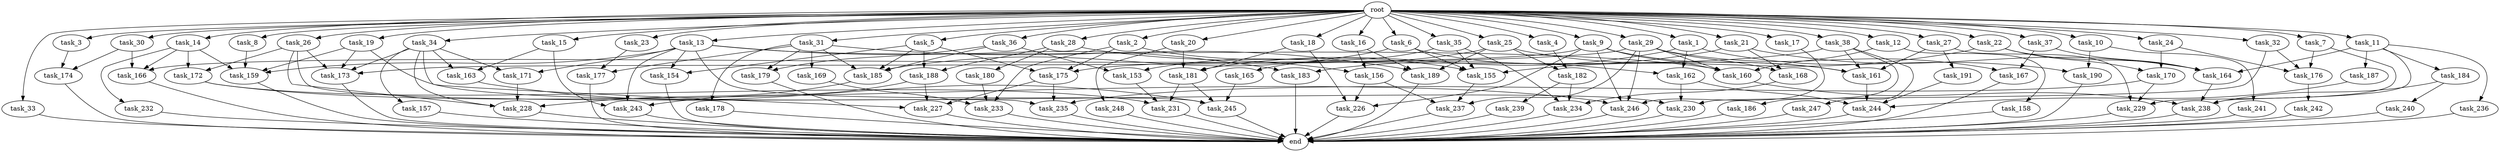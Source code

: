 digraph G {
  root [size="0.000000"];
  task_1 [size="102.400000"];
  task_2 [size="102.400000"];
  task_3 [size="102.400000"];
  task_4 [size="102.400000"];
  task_5 [size="102.400000"];
  task_6 [size="102.400000"];
  task_7 [size="102.400000"];
  task_8 [size="102.400000"];
  task_9 [size="102.400000"];
  task_10 [size="102.400000"];
  task_11 [size="102.400000"];
  task_12 [size="102.400000"];
  task_13 [size="102.400000"];
  task_14 [size="102.400000"];
  task_15 [size="102.400000"];
  task_16 [size="102.400000"];
  task_17 [size="102.400000"];
  task_18 [size="102.400000"];
  task_19 [size="102.400000"];
  task_20 [size="102.400000"];
  task_21 [size="102.400000"];
  task_22 [size="102.400000"];
  task_23 [size="102.400000"];
  task_24 [size="102.400000"];
  task_25 [size="102.400000"];
  task_26 [size="102.400000"];
  task_27 [size="102.400000"];
  task_28 [size="102.400000"];
  task_29 [size="102.400000"];
  task_30 [size="102.400000"];
  task_31 [size="102.400000"];
  task_32 [size="102.400000"];
  task_33 [size="102.400000"];
  task_34 [size="102.400000"];
  task_35 [size="102.400000"];
  task_36 [size="102.400000"];
  task_37 [size="102.400000"];
  task_38 [size="102.400000"];
  task_153 [size="34359738368.000000"];
  task_154 [size="124554051584.000000"];
  task_155 [size="90194313216.000000"];
  task_156 [size="83322365542.400009"];
  task_157 [size="85899345920.000000"];
  task_158 [size="69578470195.199997"];
  task_159 [size="182965606809.600006"];
  task_160 [size="201863462912.000000"];
  task_161 [size="202722456371.200012"];
  task_162 [size="17179869184.000000"];
  task_163 [size="107374182400.000000"];
  task_164 [size="108233175859.200012"];
  task_165 [size="69578470195.199997"];
  task_166 [size="123695058124.800003"];
  task_167 [size="49821620633.600006"];
  task_168 [size="62706522521.600006"];
  task_169 [size="7730941132.800000"];
  task_170 [size="11166914969.600000"];
  task_171 [size="155477816115.200012"];
  task_172 [size="83322365542.400009"];
  task_173 [size="176952652595.200012"];
  task_174 [size="76450417868.800003"];
  task_175 [size="89335319756.800003"];
  task_176 [size="42090679500.800003"];
  task_177 [size="62706522521.600006"];
  task_178 [size="7730941132.800000"];
  task_179 [size="11166914969.600000"];
  task_180 [size="69578470195.199997"];
  task_181 [size="120259084288.000000"];
  task_182 [size="73014444032.000000"];
  task_183 [size="124554051584.000000"];
  task_184 [size="7730941132.800000"];
  task_185 [size="79886391705.600006"];
  task_186 [size="30923764531.200001"];
  task_187 [size="7730941132.800000"];
  task_188 [size="124554051584.000000"];
  task_189 [size="52398601011.200005"];
  task_190 [size="45526653337.600006"];
  task_191 [size="85899345920.000000"];
  task_226 [size="93630287052.800003"];
  task_227 [size="113387136614.400009"];
  task_228 [size="228492260147.200012"];
  task_229 [size="130567005798.400009"];
  task_230 [size="86758339379.200012"];
  task_231 [size="87617332838.400009"];
  task_232 [size="13743895347.200001"];
  task_233 [size="24910810316.800003"];
  task_234 [size="114246130073.600006"];
  task_235 [size="97066260889.600006"];
  task_236 [size="7730941132.800000"];
  task_237 [size="18897856102.400002"];
  task_238 [size="111669149696.000000"];
  task_239 [size="13743895347.200001"];
  task_240 [size="69578470195.199997"];
  task_241 [size="42090679500.800003"];
  task_242 [size="21474836480.000000"];
  task_243 [size="104797202022.400009"];
  task_244 [size="202722456371.200012"];
  task_245 [size="202722456371.200012"];
  task_246 [size="73873437491.199997"];
  task_247 [size="30923764531.200001"];
  task_248 [size="85899345920.000000"];
  end [size="0.000000"];

  root -> task_1 [size="1.000000"];
  root -> task_2 [size="1.000000"];
  root -> task_3 [size="1.000000"];
  root -> task_4 [size="1.000000"];
  root -> task_5 [size="1.000000"];
  root -> task_6 [size="1.000000"];
  root -> task_7 [size="1.000000"];
  root -> task_8 [size="1.000000"];
  root -> task_9 [size="1.000000"];
  root -> task_10 [size="1.000000"];
  root -> task_11 [size="1.000000"];
  root -> task_12 [size="1.000000"];
  root -> task_13 [size="1.000000"];
  root -> task_14 [size="1.000000"];
  root -> task_15 [size="1.000000"];
  root -> task_16 [size="1.000000"];
  root -> task_17 [size="1.000000"];
  root -> task_18 [size="1.000000"];
  root -> task_19 [size="1.000000"];
  root -> task_20 [size="1.000000"];
  root -> task_21 [size="1.000000"];
  root -> task_22 [size="1.000000"];
  root -> task_23 [size="1.000000"];
  root -> task_24 [size="1.000000"];
  root -> task_25 [size="1.000000"];
  root -> task_26 [size="1.000000"];
  root -> task_27 [size="1.000000"];
  root -> task_28 [size="1.000000"];
  root -> task_29 [size="1.000000"];
  root -> task_30 [size="1.000000"];
  root -> task_31 [size="1.000000"];
  root -> task_32 [size="1.000000"];
  root -> task_33 [size="1.000000"];
  root -> task_34 [size="1.000000"];
  root -> task_35 [size="1.000000"];
  root -> task_36 [size="1.000000"];
  root -> task_37 [size="1.000000"];
  root -> task_38 [size="1.000000"];
  task_1 -> task_162 [size="33554432.000000"];
  task_1 -> task_181 [size="33554432.000000"];
  task_1 -> task_190 [size="33554432.000000"];
  task_2 -> task_155 [size="33554432.000000"];
  task_2 -> task_175 [size="33554432.000000"];
  task_2 -> task_233 [size="33554432.000000"];
  task_3 -> task_174 [size="209715200.000000"];
  task_4 -> task_182 [size="411041792.000000"];
  task_5 -> task_154 [size="536870912.000000"];
  task_5 -> task_175 [size="536870912.000000"];
  task_5 -> task_185 [size="536870912.000000"];
  task_5 -> task_188 [size="536870912.000000"];
  task_6 -> task_155 [size="134217728.000000"];
  task_6 -> task_162 [size="134217728.000000"];
  task_6 -> task_185 [size="134217728.000000"];
  task_7 -> task_176 [size="301989888.000000"];
  task_7 -> task_229 [size="301989888.000000"];
  task_8 -> task_159 [size="838860800.000000"];
  task_9 -> task_160 [size="536870912.000000"];
  task_9 -> task_161 [size="536870912.000000"];
  task_9 -> task_166 [size="536870912.000000"];
  task_9 -> task_226 [size="536870912.000000"];
  task_9 -> task_246 [size="536870912.000000"];
  task_10 -> task_190 [size="411041792.000000"];
  task_10 -> task_241 [size="411041792.000000"];
  task_11 -> task_164 [size="75497472.000000"];
  task_11 -> task_184 [size="75497472.000000"];
  task_11 -> task_187 [size="75497472.000000"];
  task_11 -> task_236 [size="75497472.000000"];
  task_11 -> task_238 [size="75497472.000000"];
  task_12 -> task_158 [size="679477248.000000"];
  task_12 -> task_160 [size="679477248.000000"];
  task_13 -> task_154 [size="679477248.000000"];
  task_13 -> task_159 [size="679477248.000000"];
  task_13 -> task_160 [size="679477248.000000"];
  task_13 -> task_171 [size="679477248.000000"];
  task_13 -> task_183 [size="679477248.000000"];
  task_13 -> task_243 [size="679477248.000000"];
  task_13 -> task_245 [size="679477248.000000"];
  task_14 -> task_159 [size="134217728.000000"];
  task_14 -> task_166 [size="134217728.000000"];
  task_14 -> task_172 [size="134217728.000000"];
  task_14 -> task_232 [size="134217728.000000"];
  task_15 -> task_163 [size="209715200.000000"];
  task_15 -> task_243 [size="209715200.000000"];
  task_16 -> task_156 [size="134217728.000000"];
  task_16 -> task_189 [size="134217728.000000"];
  task_17 -> task_246 [size="75497472.000000"];
  task_18 -> task_181 [size="301989888.000000"];
  task_18 -> task_226 [size="301989888.000000"];
  task_19 -> task_159 [size="134217728.000000"];
  task_19 -> task_173 [size="134217728.000000"];
  task_19 -> task_230 [size="134217728.000000"];
  task_20 -> task_181 [size="838860800.000000"];
  task_20 -> task_248 [size="838860800.000000"];
  task_21 -> task_164 [size="536870912.000000"];
  task_21 -> task_168 [size="536870912.000000"];
  task_21 -> task_183 [size="536870912.000000"];
  task_22 -> task_155 [size="33554432.000000"];
  task_22 -> task_164 [size="33554432.000000"];
  task_22 -> task_170 [size="33554432.000000"];
  task_23 -> task_177 [size="536870912.000000"];
  task_24 -> task_170 [size="75497472.000000"];
  task_24 -> task_176 [size="75497472.000000"];
  task_25 -> task_153 [size="301989888.000000"];
  task_25 -> task_161 [size="301989888.000000"];
  task_25 -> task_182 [size="301989888.000000"];
  task_25 -> task_189 [size="301989888.000000"];
  task_26 -> task_172 [size="679477248.000000"];
  task_26 -> task_173 [size="679477248.000000"];
  task_26 -> task_228 [size="679477248.000000"];
  task_26 -> task_235 [size="679477248.000000"];
  task_27 -> task_161 [size="838860800.000000"];
  task_27 -> task_191 [size="838860800.000000"];
  task_27 -> task_229 [size="838860800.000000"];
  task_28 -> task_156 [size="679477248.000000"];
  task_28 -> task_180 [size="679477248.000000"];
  task_28 -> task_188 [size="679477248.000000"];
  task_29 -> task_160 [size="75497472.000000"];
  task_29 -> task_167 [size="75497472.000000"];
  task_29 -> task_168 [size="75497472.000000"];
  task_29 -> task_173 [size="75497472.000000"];
  task_29 -> task_237 [size="75497472.000000"];
  task_29 -> task_246 [size="75497472.000000"];
  task_30 -> task_166 [size="536870912.000000"];
  task_30 -> task_174 [size="536870912.000000"];
  task_31 -> task_169 [size="75497472.000000"];
  task_31 -> task_177 [size="75497472.000000"];
  task_31 -> task_178 [size="75497472.000000"];
  task_31 -> task_179 [size="75497472.000000"];
  task_31 -> task_185 [size="75497472.000000"];
  task_31 -> task_189 [size="75497472.000000"];
  task_32 -> task_176 [size="33554432.000000"];
  task_32 -> task_230 [size="33554432.000000"];
  task_33 -> end [size="1.000000"];
  task_34 -> task_157 [size="838860800.000000"];
  task_34 -> task_163 [size="838860800.000000"];
  task_34 -> task_171 [size="838860800.000000"];
  task_34 -> task_173 [size="838860800.000000"];
  task_34 -> task_227 [size="838860800.000000"];
  task_34 -> task_228 [size="838860800.000000"];
  task_35 -> task_155 [size="679477248.000000"];
  task_35 -> task_165 [size="679477248.000000"];
  task_35 -> task_234 [size="679477248.000000"];
  task_36 -> task_153 [size="33554432.000000"];
  task_36 -> task_179 [size="33554432.000000"];
  task_36 -> task_185 [size="33554432.000000"];
  task_37 -> task_164 [size="411041792.000000"];
  task_37 -> task_167 [size="411041792.000000"];
  task_38 -> task_161 [size="301989888.000000"];
  task_38 -> task_175 [size="301989888.000000"];
  task_38 -> task_186 [size="301989888.000000"];
  task_38 -> task_247 [size="301989888.000000"];
  task_153 -> task_231 [size="411041792.000000"];
  task_154 -> end [size="1.000000"];
  task_155 -> task_237 [size="33554432.000000"];
  task_156 -> task_226 [size="75497472.000000"];
  task_156 -> task_237 [size="75497472.000000"];
  task_157 -> end [size="1.000000"];
  task_158 -> end [size="1.000000"];
  task_159 -> end [size="1.000000"];
  task_160 -> task_238 [size="301989888.000000"];
  task_161 -> task_244 [size="209715200.000000"];
  task_162 -> task_230 [size="679477248.000000"];
  task_162 -> task_244 [size="679477248.000000"];
  task_163 -> task_245 [size="209715200.000000"];
  task_164 -> task_238 [size="33554432.000000"];
  task_165 -> task_245 [size="679477248.000000"];
  task_166 -> end [size="1.000000"];
  task_167 -> end [size="1.000000"];
  task_168 -> task_234 [size="301989888.000000"];
  task_169 -> task_233 [size="75497472.000000"];
  task_170 -> task_229 [size="134217728.000000"];
  task_170 -> task_235 [size="134217728.000000"];
  task_171 -> task_228 [size="301989888.000000"];
  task_172 -> task_231 [size="33554432.000000"];
  task_172 -> task_246 [size="33554432.000000"];
  task_173 -> end [size="1.000000"];
  task_174 -> end [size="1.000000"];
  task_175 -> task_227 [size="134217728.000000"];
  task_175 -> task_235 [size="134217728.000000"];
  task_176 -> task_242 [size="209715200.000000"];
  task_177 -> end [size="1.000000"];
  task_178 -> end [size="1.000000"];
  task_179 -> end [size="1.000000"];
  task_180 -> task_233 [size="134217728.000000"];
  task_181 -> task_231 [size="411041792.000000"];
  task_181 -> task_245 [size="411041792.000000"];
  task_182 -> task_234 [size="134217728.000000"];
  task_182 -> task_239 [size="134217728.000000"];
  task_183 -> end [size="1.000000"];
  task_184 -> task_238 [size="679477248.000000"];
  task_184 -> task_240 [size="679477248.000000"];
  task_185 -> task_228 [size="411041792.000000"];
  task_186 -> end [size="1.000000"];
  task_187 -> task_244 [size="411041792.000000"];
  task_188 -> task_227 [size="134217728.000000"];
  task_188 -> task_243 [size="134217728.000000"];
  task_189 -> end [size="1.000000"];
  task_190 -> end [size="1.000000"];
  task_191 -> task_244 [size="679477248.000000"];
  task_226 -> end [size="1.000000"];
  task_227 -> end [size="1.000000"];
  task_228 -> end [size="1.000000"];
  task_229 -> end [size="1.000000"];
  task_230 -> end [size="1.000000"];
  task_231 -> end [size="1.000000"];
  task_232 -> end [size="1.000000"];
  task_233 -> end [size="1.000000"];
  task_234 -> end [size="1.000000"];
  task_235 -> end [size="1.000000"];
  task_236 -> end [size="1.000000"];
  task_237 -> end [size="1.000000"];
  task_238 -> end [size="1.000000"];
  task_239 -> end [size="1.000000"];
  task_240 -> end [size="1.000000"];
  task_241 -> end [size="1.000000"];
  task_242 -> end [size="1.000000"];
  task_243 -> end [size="1.000000"];
  task_244 -> end [size="1.000000"];
  task_245 -> end [size="1.000000"];
  task_246 -> end [size="1.000000"];
  task_247 -> end [size="1.000000"];
  task_248 -> end [size="1.000000"];
}
